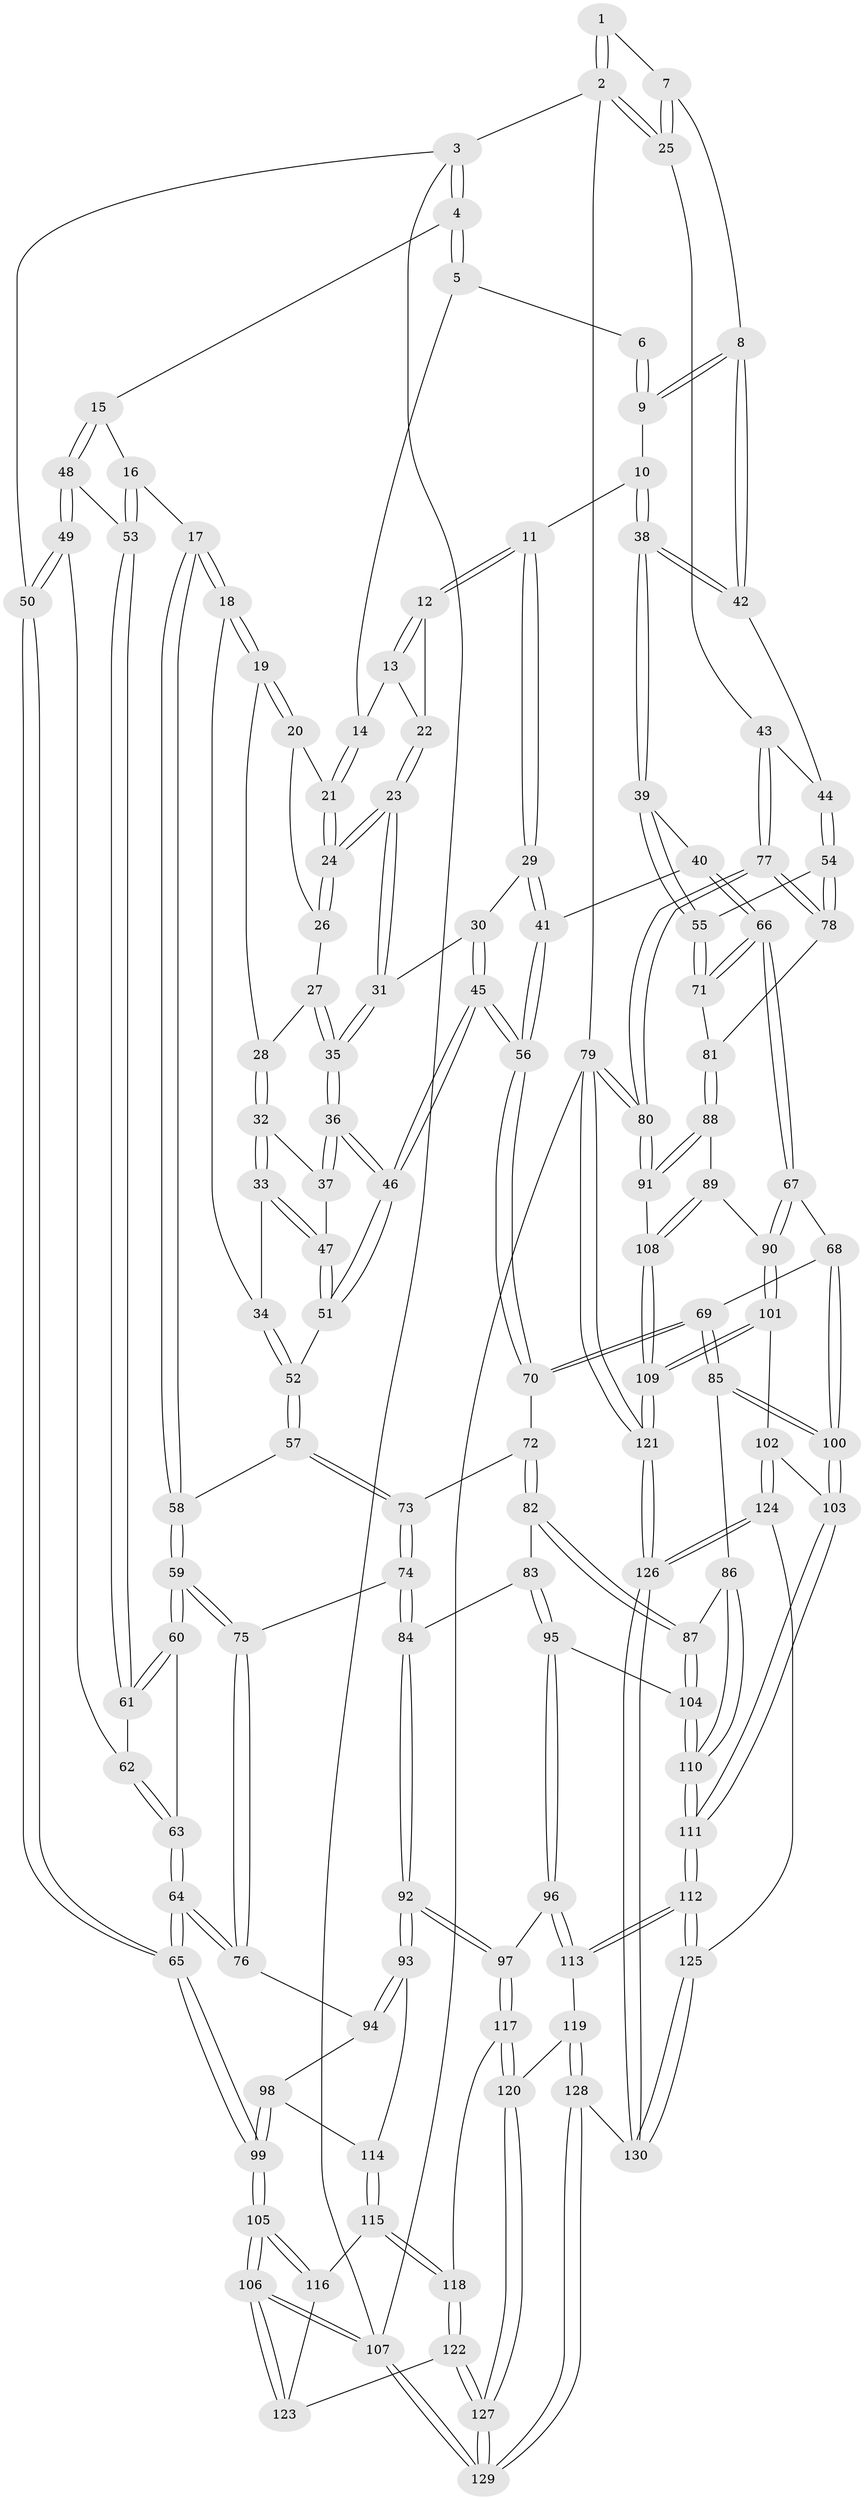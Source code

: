 // coarse degree distribution, {3: 0.5384615384615384, 4: 0.24615384615384617, 6: 0.015384615384615385, 2: 0.15384615384615385, 5: 0.046153846153846156}
// Generated by graph-tools (version 1.1) at 2025/54/03/04/25 22:54:09]
// undirected, 130 vertices, 322 edges
graph export_dot {
  node [color=gray90,style=filled];
  1 [pos="+0.7969740921332098+0"];
  2 [pos="+1+0"];
  3 [pos="+0+0"];
  4 [pos="+0.20653619926849306+0"];
  5 [pos="+0.6872027099303146+0"];
  6 [pos="+0.7895361016231699+0"];
  7 [pos="+0.9545120460255119+0.08805732659005526"];
  8 [pos="+0.8977693527319855+0.16341815121370223"];
  9 [pos="+0.8397298111568137+0.14802341927875612"];
  10 [pos="+0.8138247533810922+0.1568473767021932"];
  11 [pos="+0.8109985953414868+0.1568802994830105"];
  12 [pos="+0.7951335965099351+0.14973926896610204"];
  13 [pos="+0.7251357190914383+0.029233047665389315"];
  14 [pos="+0.6793390686556897+0"];
  15 [pos="+0.25843377687906405+0.04139214790418696"];
  16 [pos="+0.2680239446169487+0.06065461638858158"];
  17 [pos="+0.3227810940620572+0.11983706050413631"];
  18 [pos="+0.3413566250999122+0.12491139118991687"];
  19 [pos="+0.4636927577967307+0.12680224163790388"];
  20 [pos="+0.4817948272160622+0.1235855177096634"];
  21 [pos="+0.6197648378110234+0"];
  22 [pos="+0.7129981174312017+0.14094248590444464"];
  23 [pos="+0.6491561828263586+0.1659371920758577"];
  24 [pos="+0.6447206770606914+0.1616875029154373"];
  25 [pos="+1+0.06325443642053659"];
  26 [pos="+0.5630447603393886+0.16482065046010486"];
  27 [pos="+0.5545116853531644+0.2157161803168039"];
  28 [pos="+0.5148921123278135+0.22040037376890825"];
  29 [pos="+0.7243905862253894+0.24333243331471402"];
  30 [pos="+0.6715676488258568+0.20983610624677623"];
  31 [pos="+0.6532891909610072+0.18733214212136734"];
  32 [pos="+0.511413503433117+0.2462249970663877"];
  33 [pos="+0.4272263030850229+0.21390170181974721"];
  34 [pos="+0.39306742089420377+0.1814396871245675"];
  35 [pos="+0.5744299038316357+0.27852084496582524"];
  36 [pos="+0.573238807923809+0.28232174707580315"];
  37 [pos="+0.5127583212483208+0.24933238741271357"];
  38 [pos="+0.8024585282923663+0.3298143832515522"];
  39 [pos="+0.8012132112645892+0.3327111954992727"];
  40 [pos="+0.792724070045124+0.33151531852060656"];
  41 [pos="+0.7520278256493667+0.3238546160667207"];
  42 [pos="+0.9148773394725608+0.19443259855972292"];
  43 [pos="+1+0.20806755822280631"];
  44 [pos="+0.938007154702421+0.2144901972652085"];
  45 [pos="+0.6263069948537521+0.37764094849017943"];
  46 [pos="+0.5792112778133939+0.3401982245610693"];
  47 [pos="+0.47515324979707935+0.2821871812760379"];
  48 [pos="+0.010443328596369383+0.21150501269384642"];
  49 [pos="+0+0.23884243468188374"];
  50 [pos="+0+0.22965297039667618"];
  51 [pos="+0.4800823178484477+0.34685385545712794"];
  52 [pos="+0.4642397449580308+0.3558099906465776"];
  53 [pos="+0.15102367409338463+0.27584290957877233"];
  54 [pos="+0.9473037499362715+0.39221902362411426"];
  55 [pos="+0.8687034646829115+0.39537991988295307"];
  56 [pos="+0.6326848876332529+0.3848821385203581"];
  57 [pos="+0.4452829531054526+0.3691885713178426"];
  58 [pos="+0.3233544508019386+0.30229658504561463"];
  59 [pos="+0.2218123547303961+0.43770864036691076"];
  60 [pos="+0.17336671010975074+0.3725446889458027"];
  61 [pos="+0.1476269194950956+0.30816519374564805"];
  62 [pos="+0.031451998752117835+0.30771106868709813"];
  63 [pos="+0.054964351204767066+0.36553210832989835"];
  64 [pos="+0+0.5141539788589935"];
  65 [pos="+0+0.5650737758412219"];
  66 [pos="+0.7005244343930991+0.5256281684774791"];
  67 [pos="+0.6870472094903931+0.5334617337028278"];
  68 [pos="+0.6677966262289872+0.5284170497405621"];
  69 [pos="+0.6640345456831844+0.5251155925535453"];
  70 [pos="+0.6317608055495616+0.4785630280864099"];
  71 [pos="+0.8286961000867936+0.4572708095063999"];
  72 [pos="+0.48397735510749973+0.4932417406700494"];
  73 [pos="+0.4395573470946878+0.4279659356031975"];
  74 [pos="+0.2527501083658821+0.48807938512002436"];
  75 [pos="+0.2210680546090635+0.4686668005841707"];
  76 [pos="+0.15575077842144888+0.5085478981670091"];
  77 [pos="+1+0.4751081152092465"];
  78 [pos="+1+0.44154207333444623"];
  79 [pos="+1+1"];
  80 [pos="+1+0.6483024312840048"];
  81 [pos="+0.8723126039635221+0.5610853925235303"];
  82 [pos="+0.43964524608427646+0.5773150972282562"];
  83 [pos="+0.30864740363739984+0.5435170447588312"];
  84 [pos="+0.2548297103090708+0.49072509779705853"];
  85 [pos="+0.4959213987073341+0.6257510285190012"];
  86 [pos="+0.46313530918589857+0.6217339012710089"];
  87 [pos="+0.4531789632040399+0.6130008689259207"];
  88 [pos="+0.865335270701605+0.5921248574033149"];
  89 [pos="+0.8091584399948005+0.6187495558672912"];
  90 [pos="+0.7388972785578275+0.5894544505247954"];
  91 [pos="+0.9646470344992236+0.6446991039417402"];
  92 [pos="+0.23581980235652555+0.7166914522566773"];
  93 [pos="+0.23361225084776216+0.7157866311669172"];
  94 [pos="+0.15584778571568297+0.5477185212286891"];
  95 [pos="+0.31423808457762265+0.6934467096809058"];
  96 [pos="+0.28317807614160445+0.7243640383190909"];
  97 [pos="+0.24759547717202804+0.7247613189045962"];
  98 [pos="+0.11484955244358144+0.7019606915748579"];
  99 [pos="+0+0.6670693345579539"];
  100 [pos="+0.602811440559453+0.7015130719354321"];
  101 [pos="+0.7034206846653335+0.758530375906834"];
  102 [pos="+0.6265890793147662+0.7739018686504626"];
  103 [pos="+0.6138198548516343+0.7693742028261137"];
  104 [pos="+0.35656853347051465+0.6892696245979215"];
  105 [pos="+0+0.6854061314920115"];
  106 [pos="+0+0.9630628898045219"];
  107 [pos="+0+1"];
  108 [pos="+0.8324496543926126+0.7472228244876596"];
  109 [pos="+0.8223839154234709+0.7869218965329895"];
  110 [pos="+0.46992190304585385+0.7854209776116113"];
  111 [pos="+0.48479181855425374+0.8248296059136582"];
  112 [pos="+0.44144827791030433+0.892495653150149"];
  113 [pos="+0.36644052461249754+0.8577827661972297"];
  114 [pos="+0.12299539919035525+0.7092085339802098"];
  115 [pos="+0.11858872560492272+0.8113913977591277"];
  116 [pos="+0.11438443613548115+0.8121973265289639"];
  117 [pos="+0.19071231978294761+0.8450824973310935"];
  118 [pos="+0.17126211031757174+0.8505152900293944"];
  119 [pos="+0.2668255757887307+0.8773592380902472"];
  120 [pos="+0.24315867179793269+0.8720429719321174"];
  121 [pos="+1+1"];
  122 [pos="+0.1357059852305318+0.9306975883929055"];
  123 [pos="+0.001455006836511794+0.9054429139239125"];
  124 [pos="+0.6638983762543526+0.8814313202657929"];
  125 [pos="+0.44831558455925397+0.9429425207483669"];
  126 [pos="+0.8188794254145781+1"];
  127 [pos="+0.1793525805242038+1"];
  128 [pos="+0.2355874475392099+1"];
  129 [pos="+0.23002002463638846+1"];
  130 [pos="+0.46785944004920915+1"];
  1 -- 2;
  1 -- 2;
  1 -- 7;
  2 -- 3;
  2 -- 25;
  2 -- 25;
  2 -- 79;
  3 -- 4;
  3 -- 4;
  3 -- 50;
  3 -- 107;
  4 -- 5;
  4 -- 5;
  4 -- 15;
  5 -- 6;
  5 -- 14;
  6 -- 9;
  6 -- 9;
  7 -- 8;
  7 -- 25;
  7 -- 25;
  8 -- 9;
  8 -- 9;
  8 -- 42;
  8 -- 42;
  9 -- 10;
  10 -- 11;
  10 -- 38;
  10 -- 38;
  11 -- 12;
  11 -- 12;
  11 -- 29;
  11 -- 29;
  12 -- 13;
  12 -- 13;
  12 -- 22;
  13 -- 14;
  13 -- 22;
  14 -- 21;
  14 -- 21;
  15 -- 16;
  15 -- 48;
  15 -- 48;
  16 -- 17;
  16 -- 53;
  16 -- 53;
  17 -- 18;
  17 -- 18;
  17 -- 58;
  17 -- 58;
  18 -- 19;
  18 -- 19;
  18 -- 34;
  19 -- 20;
  19 -- 20;
  19 -- 28;
  20 -- 21;
  20 -- 26;
  21 -- 24;
  21 -- 24;
  22 -- 23;
  22 -- 23;
  23 -- 24;
  23 -- 24;
  23 -- 31;
  23 -- 31;
  24 -- 26;
  24 -- 26;
  25 -- 43;
  26 -- 27;
  27 -- 28;
  27 -- 35;
  27 -- 35;
  28 -- 32;
  28 -- 32;
  29 -- 30;
  29 -- 41;
  29 -- 41;
  30 -- 31;
  30 -- 45;
  30 -- 45;
  31 -- 35;
  31 -- 35;
  32 -- 33;
  32 -- 33;
  32 -- 37;
  33 -- 34;
  33 -- 47;
  33 -- 47;
  34 -- 52;
  34 -- 52;
  35 -- 36;
  35 -- 36;
  36 -- 37;
  36 -- 37;
  36 -- 46;
  36 -- 46;
  37 -- 47;
  38 -- 39;
  38 -- 39;
  38 -- 42;
  38 -- 42;
  39 -- 40;
  39 -- 55;
  39 -- 55;
  40 -- 41;
  40 -- 66;
  40 -- 66;
  41 -- 56;
  41 -- 56;
  42 -- 44;
  43 -- 44;
  43 -- 77;
  43 -- 77;
  44 -- 54;
  44 -- 54;
  45 -- 46;
  45 -- 46;
  45 -- 56;
  45 -- 56;
  46 -- 51;
  46 -- 51;
  47 -- 51;
  47 -- 51;
  48 -- 49;
  48 -- 49;
  48 -- 53;
  49 -- 50;
  49 -- 50;
  49 -- 62;
  50 -- 65;
  50 -- 65;
  51 -- 52;
  52 -- 57;
  52 -- 57;
  53 -- 61;
  53 -- 61;
  54 -- 55;
  54 -- 78;
  54 -- 78;
  55 -- 71;
  55 -- 71;
  56 -- 70;
  56 -- 70;
  57 -- 58;
  57 -- 73;
  57 -- 73;
  58 -- 59;
  58 -- 59;
  59 -- 60;
  59 -- 60;
  59 -- 75;
  59 -- 75;
  60 -- 61;
  60 -- 61;
  60 -- 63;
  61 -- 62;
  62 -- 63;
  62 -- 63;
  63 -- 64;
  63 -- 64;
  64 -- 65;
  64 -- 65;
  64 -- 76;
  64 -- 76;
  65 -- 99;
  65 -- 99;
  66 -- 67;
  66 -- 67;
  66 -- 71;
  66 -- 71;
  67 -- 68;
  67 -- 90;
  67 -- 90;
  68 -- 69;
  68 -- 100;
  68 -- 100;
  69 -- 70;
  69 -- 70;
  69 -- 85;
  69 -- 85;
  70 -- 72;
  71 -- 81;
  72 -- 73;
  72 -- 82;
  72 -- 82;
  73 -- 74;
  73 -- 74;
  74 -- 75;
  74 -- 84;
  74 -- 84;
  75 -- 76;
  75 -- 76;
  76 -- 94;
  77 -- 78;
  77 -- 78;
  77 -- 80;
  77 -- 80;
  78 -- 81;
  79 -- 80;
  79 -- 80;
  79 -- 121;
  79 -- 121;
  79 -- 107;
  80 -- 91;
  80 -- 91;
  81 -- 88;
  81 -- 88;
  82 -- 83;
  82 -- 87;
  82 -- 87;
  83 -- 84;
  83 -- 95;
  83 -- 95;
  84 -- 92;
  84 -- 92;
  85 -- 86;
  85 -- 100;
  85 -- 100;
  86 -- 87;
  86 -- 110;
  86 -- 110;
  87 -- 104;
  87 -- 104;
  88 -- 89;
  88 -- 91;
  88 -- 91;
  89 -- 90;
  89 -- 108;
  89 -- 108;
  90 -- 101;
  90 -- 101;
  91 -- 108;
  92 -- 93;
  92 -- 93;
  92 -- 97;
  92 -- 97;
  93 -- 94;
  93 -- 94;
  93 -- 114;
  94 -- 98;
  95 -- 96;
  95 -- 96;
  95 -- 104;
  96 -- 97;
  96 -- 113;
  96 -- 113;
  97 -- 117;
  97 -- 117;
  98 -- 99;
  98 -- 99;
  98 -- 114;
  99 -- 105;
  99 -- 105;
  100 -- 103;
  100 -- 103;
  101 -- 102;
  101 -- 109;
  101 -- 109;
  102 -- 103;
  102 -- 124;
  102 -- 124;
  103 -- 111;
  103 -- 111;
  104 -- 110;
  104 -- 110;
  105 -- 106;
  105 -- 106;
  105 -- 116;
  105 -- 116;
  106 -- 107;
  106 -- 107;
  106 -- 123;
  106 -- 123;
  107 -- 129;
  107 -- 129;
  108 -- 109;
  108 -- 109;
  109 -- 121;
  109 -- 121;
  110 -- 111;
  110 -- 111;
  111 -- 112;
  111 -- 112;
  112 -- 113;
  112 -- 113;
  112 -- 125;
  112 -- 125;
  113 -- 119;
  114 -- 115;
  114 -- 115;
  115 -- 116;
  115 -- 118;
  115 -- 118;
  116 -- 123;
  117 -- 118;
  117 -- 120;
  117 -- 120;
  118 -- 122;
  118 -- 122;
  119 -- 120;
  119 -- 128;
  119 -- 128;
  120 -- 127;
  120 -- 127;
  121 -- 126;
  121 -- 126;
  122 -- 123;
  122 -- 127;
  122 -- 127;
  124 -- 125;
  124 -- 126;
  124 -- 126;
  125 -- 130;
  125 -- 130;
  126 -- 130;
  126 -- 130;
  127 -- 129;
  127 -- 129;
  128 -- 129;
  128 -- 129;
  128 -- 130;
}
